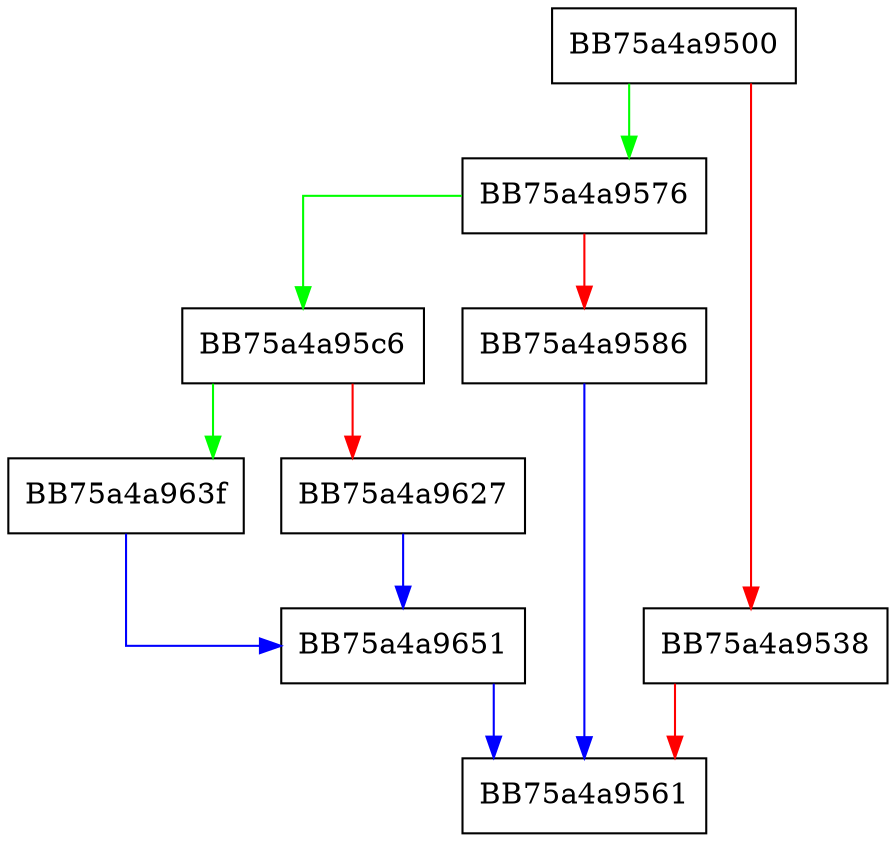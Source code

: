 digraph SSE_cmppd {
  node [shape="box"];
  graph [splines=ortho];
  BB75a4a9500 -> BB75a4a9576 [color="green"];
  BB75a4a9500 -> BB75a4a9538 [color="red"];
  BB75a4a9538 -> BB75a4a9561 [color="red"];
  BB75a4a9576 -> BB75a4a95c6 [color="green"];
  BB75a4a9576 -> BB75a4a9586 [color="red"];
  BB75a4a9586 -> BB75a4a9561 [color="blue"];
  BB75a4a95c6 -> BB75a4a963f [color="green"];
  BB75a4a95c6 -> BB75a4a9627 [color="red"];
  BB75a4a9627 -> BB75a4a9651 [color="blue"];
  BB75a4a963f -> BB75a4a9651 [color="blue"];
  BB75a4a9651 -> BB75a4a9561 [color="blue"];
}